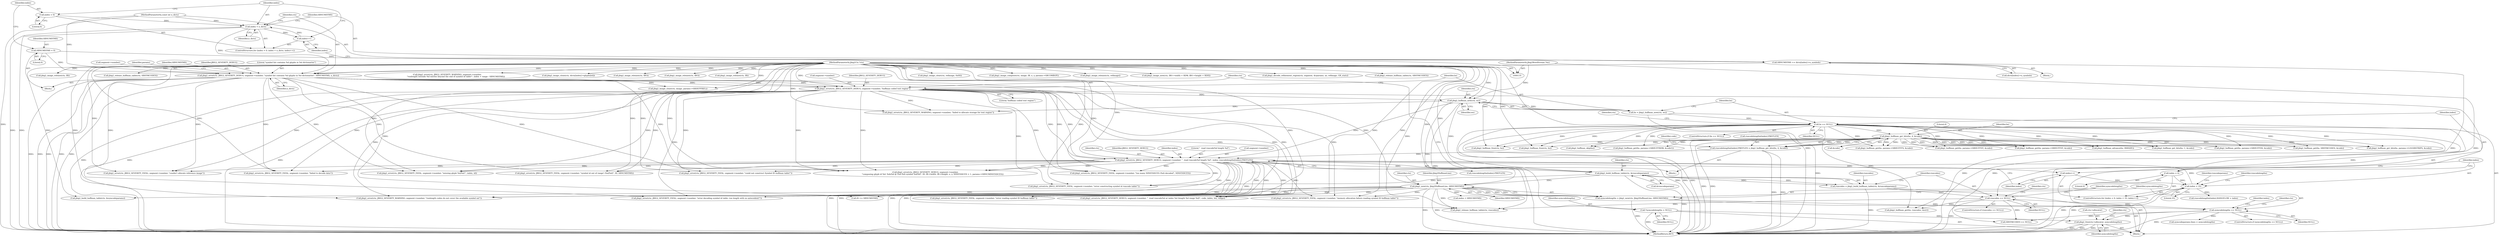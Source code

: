 digraph "0_ghostscript_e698d5c11d27212aa1098bc5b1673a3378563092_18@pointer" {
"1000625" [label="(Call,jbig2_free(ctx->allocator, symcodelengths))"];
"1000355" [label="(Call,symcodelengths == NULL)"];
"1000348" [label="(Call,symcodelengths = jbig2_new(ctx, Jbig2HuffmanLine, SBNUMSYMS))"];
"1000350" [label="(Call,jbig2_new(ctx, Jbig2HuffmanLine, SBNUMSYMS))"];
"1000327" [label="(Call,jbig2_build_huffman_table(ctx, &runcodeparams))"];
"1000297" [label="(Call,jbig2_error(ctx, JBIG2_SEVERITY_DEBUG, segment->number, \"  read runcode%d length %d\", index, runcodelengths[index].PREFLEN))"];
"1000239" [label="(Call,jbig2_huffman_new(ctx, ws))"];
"1000230" [label="(Call,jbig2_error(ctx, JBIG2_SEVERITY_DEBUG, segment->number, \"huffman coded text region\"))"];
"1000201" [label="(Call,jbig2_error(ctx, JBIG2_SEVERITY_DEBUG, segment->number, \"symbol list contains %d glyphs in %d dictionaries\", SBNUMSYMS, n_dicts))"];
"1000136" [label="(MethodParameterIn,Jbig2Ctx *ctx)"];
"1000181" [label="(Call,SBNUMSYMS = 0)"];
"1000194" [label="(Call,SBNUMSYMS += dicts[index]->n_symbols)"];
"1000188" [label="(Call,index < n_dicts)"];
"1000185" [label="(Call,index = 0)"];
"1000191" [label="(Call,index++)"];
"1000140" [label="(MethodParameterIn,const int n_dicts)"];
"1000146" [label="(MethodParameterIn,Jbig2WordStream *ws)"];
"1000261" [label="(Call,index < 35)"];
"1000258" [label="(Call,index = 0)"];
"1000264" [label="(Call,index++)"];
"1000267" [label="(Call,runcodelengths[index].PREFLEN = jbig2_huffman_get_bits(hs, 4, &code))"];
"1000273" [label="(Call,jbig2_huffman_get_bits(hs, 4, &code))"];
"1000243" [label="(Call,hs == NULL)"];
"1000237" [label="(Call,hs = jbig2_huffman_new(ctx, ws))"];
"1000332" [label="(Call,runcodes == NULL)"];
"1000325" [label="(Call,runcodes = jbig2_build_huffman_table(ctx, &runcodeparams))"];
"1000222" [label="(Call,*symcodelengths = NULL)"];
"1000233" [label="(Call,segment->number)"];
"1000276" [label="(Call,&code)"];
"1000929" [label="(Call,ID >= SBNUMSYMS)"];
"1000620" [label="(Call,jbig2_build_huffman_table(ctx, &symcodeparams))"];
"1001114" [label="(Call,jbig2_huffman_get(hs, params->SBHUFFRDW, &code1))"];
"1000182" [label="(Identifier,SBNUMSYMS)"];
"1000186" [label="(Identifier,index)"];
"1000209" [label="(Identifier,n_dicts)"];
"1000297" [label="(Call,jbig2_error(ctx, JBIG2_SEVERITY_DEBUG, segment->number, \"  read runcode%d length %d\", index, runcodelengths[index].PREFLEN))"];
"1000204" [label="(Call,segment->number)"];
"1000248" [label="(Identifier,ctx)"];
"1000190" [label="(Identifier,n_dicts)"];
"1000195" [label="(Identifier,SBNUMSYMS)"];
"1000337" [label="(Identifier,ctx)"];
"1000348" [label="(Call,symcodelengths = jbig2_new(ctx, Jbig2HuffmanLine, SBNUMSYMS))"];
"1000594" [label="(Call,jbig2_error(ctx, JBIG2_SEVERITY_WARNING, segment->number, \"runlength codes do not cover the available symbol set\"))"];
"1000437" [label="(Call,jbig2_error(ctx, JBIG2_SEVERITY_FATAL, segment->number, \"error decoding symbol id table: run length with no antecedent!\"))"];
"1000241" [label="(Identifier,ws)"];
"1000280" [label="(Identifier,code)"];
"1000267" [label="(Call,runcodelengths[index].PREFLEN = jbig2_huffman_get_bits(hs, 4, &code))"];
"1001584" [label="(MethodReturn,RET)"];
"1000355" [label="(Call,symcodelengths == NULL)"];
"1000231" [label="(Identifier,ctx)"];
"1000212" [label="(Identifier,params)"];
"1000764" [label="(Call,jbig2_huffman_get(hs, params->SBHUFFFS, &code))"];
"1000243" [label="(Call,hs == NULL)"];
"1000242" [label="(ControlStructure,if (hs == NULL))"];
"1000236" [label="(Literal,\"huffman coded text region\")"];
"1000146" [label="(MethodParameterIn,Jbig2WordStream *ws)"];
"1000399" [label="(Call,jbig2_error(ctx, JBIG2_SEVERITY_FATAL, segment->number, \"error reading symbol ID huffman table!\"))"];
"1000375" [label="(Call,index < SBNUMSYMS)"];
"1000259" [label="(Identifier,index)"];
"1000214" [label="(Block,)"];
"1000625" [label="(Call,jbig2_free(ctx->allocator, symcodelengths))"];
"1000230" [label="(Call,jbig2_error(ctx, JBIG2_SEVERITY_DEBUG, segment->number, \"huffman coded text region\"))"];
"1000273" [label="(Call,jbig2_huffman_get_bits(hs, 4, &code))"];
"1000305" [label="(Call,runcodelengths[index].PREFLEN)"];
"1000669" [label="(Call,jbig2_huffman_get(hs, params->SBHUFFDT, &code))"];
"1000274" [label="(Identifier,hs)"];
"1000986" [label="(Call,jbig2_error(ctx, JBIG2_SEVERITY_FATAL, segment->number, \"missing glyph %d/%d!\", index, id))"];
"1000326" [label="(Identifier,runcodes)"];
"1000356" [label="(Identifier,symcodelengths)"];
"1001231" [label="(Call,jbig2_image_clear(ctx, refimage, 0x00))"];
"1000334" [label="(Identifier,NULL)"];
"1000606" [label="(Call,symcodeparams.lines = symcodelengths)"];
"1000629" [label="(Identifier,symcodelengths)"];
"1000136" [label="(MethodParameterIn,Jbig2Ctx *ctx)"];
"1000935" [label="(Call,jbig2_error(ctx, JBIG2_SEVERITY_FATAL, segment->number, \"symbol id out of range! (%d/%d)\", ID, SBNUMSYMS))"];
"1001485" [label="(Call,jbig2_error(ctx, JBIG2_SEVERITY_DEBUG, segment->number,\n                        \"composing glyph id %d: %dx%d @ (%d,%d) symbol %d/%d\", ID, IB->width, IB->height, x, y, NINSTANCES + 1, params->SBNUMINSTANCES))"];
"1000189" [label="(Identifier,index)"];
"1000196" [label="(Call,dicts[index]->n_symbols)"];
"1000201" [label="(Call,jbig2_error(ctx, JBIG2_SEVERITY_DEBUG, segment->number, \"symbol list contains %d glyphs in %d dictionaries\", SBNUMSYMS, n_dicts))"];
"1000183" [label="(Literal,0)"];
"1000312" [label="(Identifier,runcodeparams)"];
"1000298" [label="(Identifier,ctx)"];
"1000264" [label="(Call,index++)"];
"1000208" [label="(Identifier,SBNUMSYMS)"];
"1000718" [label="(Call,jbig2_huffman_get(hs, params->SBHUFFDT, &code))"];
"1000354" [label="(ControlStructure,if (symcodelengths == NULL))"];
"1000353" [label="(Identifier,SBNUMSYMS)"];
"1001509" [label="(Call,jbig2_image_compose(ctx, image, IB, x, y, params->SBCOMBOP))"];
"1000245" [label="(Identifier,NULL)"];
"1000299" [label="(Identifier,JBIG2_SEVERITY_DEBUG)"];
"1000265" [label="(Identifier,index)"];
"1000140" [label="(MethodParameterIn,const int n_dicts)"];
"1000263" [label="(Literal,35)"];
"1001293" [label="(Call,jbig2_image_release(ctx, refimage))"];
"1000185" [label="(Call,index = 0)"];
"1000333" [label="(Identifier,runcodes)"];
"1000262" [label="(Identifier,index)"];
"1000349" [label="(Identifier,symcodelengths)"];
"1000357" [label="(Identifier,NULL)"];
"1000304" [label="(Identifier,index)"];
"1000807" [label="(Call,jbig2_error(ctx, JBIG2_SEVERITY_FATAL, segment->number, \"too many NINSTANCES (%d) decoded\", NINSTANCES))"];
"1000616" [label="(Call,jbig2_huffman_skip(hs))"];
"1000224" [label="(Identifier,NULL)"];
"1001195" [label="(Call,jbig2_image_new(ctx, IBO->width + RDW, IBO->height + RDH))"];
"1000188" [label="(Call,index < n_dicts)"];
"1000270" [label="(Identifier,runcodelengths)"];
"1001280" [label="(Call,jbig2_decode_refinement_region(ctx, segment, &rparams, as, refimage, GR_stats))"];
"1000239" [label="(Call,jbig2_huffman_new(ctx, ws))"];
"1001579" [label="(Call,jbig2_huffman_free(ctx, hs))"];
"1001220" [label="(Call,jbig2_release_huffman_table(ctx, SBSYMCODES))"];
"1000203" [label="(Identifier,JBIG2_SEVERITY_DEBUG)"];
"1001523" [label="(Call,jbig2_image_release(ctx, IB))"];
"1000257" [label="(ControlStructure,for (index = 0; index < 35; index++))"];
"1000359" [label="(Call,jbig2_error(ctx, JBIG2_SEVERITY_FATAL, segment->number, \"memory allocation failure reading symbol ID huffman table!\"))"];
"1000184" [label="(ControlStructure,for (index = 0; index < n_dicts; index++))"];
"1000223" [label="(Identifier,symcodelengths)"];
"1000631" [label="(Identifier,ctx)"];
"1000202" [label="(Identifier,ctx)"];
"1001008" [label="(Call,jbig2_huffman_get_bits(hs, 1, &code))"];
"1000207" [label="(Literal,\"symbol list contains %d glyphs in %d dictionaries\")"];
"1000630" [label="(Call,jbig2_release_huffman_table(ctx, runcodes))"];
"1000325" [label="(Call,runcodes = jbig2_build_huffman_table(ctx, &runcodeparams))"];
"1000331" [label="(ControlStructure,if (runcodes == NULL))"];
"1000191" [label="(Call,index++)"];
"1000381" [label="(Call,jbig2_huffman_get(hs, runcodes, &err))"];
"1000275" [label="(Literal,4)"];
"1000645" [label="(Call,jbig2_huffman_free(ctx, hs))"];
"1000823" [label="(Call,jbig2_huffman_get(hs, params->SBHUFFDS, &code))"];
"1000329" [label="(Call,&runcodeparams)"];
"1000512" [label="(Call,jbig2_error(ctx, JBIG2_SEVERITY_DEBUG, segment->number, \"  read runcode%d at index %d (length %d range %d)\", code, index, len, range))"];
"1001308" [label="(Call,jbig2_huffman_advance(hs, BMSIZE))"];
"1001576" [label="(Call,jbig2_release_huffman_table(ctx, SBSYMCODES))"];
"1000187" [label="(Literal,0)"];
"1000260" [label="(Literal,0)"];
"1000181" [label="(Call,SBNUMSYMS = 0)"];
"1000240" [label="(Identifier,ctx)"];
"1000638" [label="(Call,jbig2_error(ctx, JBIG2_SEVERITY_FATAL, segment->number, \"could not construct Symbol ID huffman table!\"))"];
"1000268" [label="(Call,runcodelengths[index].PREFLEN)"];
"1000372" [label="(Identifier,index)"];
"1000905" [label="(Call,jbig2_huffman_get(hs, SBSYMCODES, &code))"];
"1001224" [label="(Call,jbig2_error(ctx, JBIG2_SEVERITY_FATAL, segment->number, \"couldn't allocate reference image\"))"];
"1000303" [label="(Literal,\"  read runcode%d length %d\")"];
"1000656" [label="(Call,jbig2_image_clear(ctx, image, params->SBDEFPIXEL))"];
"1000530" [label="(Call,jbig2_error(ctx, JBIG2_SEVERITY_WARNING, segment->number,\n                            \"runlength extends %d entries beyond the end of symbol id table!\", index + range - SBNUMSYMS))"];
"1000350" [label="(Call,jbig2_new(ctx, Jbig2HuffmanLine, SBNUMSYMS))"];
"1000626" [label="(Call,ctx->allocator)"];
"1000258" [label="(Call,index = 0)"];
"1000352" [label="(Identifier,Jbig2HuffmanLine)"];
"1000194" [label="(Call,SBNUMSYMS += dicts[index]->n_symbols)"];
"1000327" [label="(Call,jbig2_build_huffman_table(ctx, &runcodeparams))"];
"1000634" [label="(Call,SBSYMCODES == NULL)"];
"1000193" [label="(Block,)"];
"1000870" [label="(Call,jbig2_huffman_get_bits(hs, params->LOGSBSTRIPS, &code))"];
"1000971" [label="(Call,jbig2_image_clone(ctx, dicts[index]->glyphs[id]))"];
"1001212" [label="(Call,jbig2_image_release(ctx, IBO))"];
"1000244" [label="(Identifier,hs)"];
"1001300" [label="(Call,jbig2_image_release(ctx, IBO))"];
"1001567" [label="(Call,jbig2_image_release(ctx, IB))"];
"1000222" [label="(Call,*symcodelengths = NULL)"];
"1000290" [label="(Call,runcodelengths[index].RANGELOW = index)"];
"1000247" [label="(Call,jbig2_error(ctx, JBIG2_SEVERITY_WARNING, segment->number, \"failed to allocate storage for text region\"))"];
"1000328" [label="(Identifier,ctx)"];
"1001182" [label="(Call,jbig2_error(ctx, JBIG2_SEVERITY_FATAL, segment->number, \"failed to decode data\"))"];
"1000238" [label="(Identifier,hs)"];
"1000192" [label="(Identifier,index)"];
"1000261" [label="(Call,index < 35)"];
"1000232" [label="(Identifier,JBIG2_SEVERITY_DEBUG)"];
"1000237" [label="(Call,hs = jbig2_huffman_new(ctx, ws))"];
"1000360" [label="(Identifier,ctx)"];
"1000300" [label="(Call,segment->number)"];
"1000332" [label="(Call,runcodes == NULL)"];
"1000351" [label="(Identifier,ctx)"];
"1000266" [label="(Block,)"];
"1000147" [label="(Block,)"];
"1000336" [label="(Call,jbig2_error(ctx, JBIG2_SEVERITY_FATAL, segment->number, \"error constructing symbol id runcode table!\"))"];
"1000625" -> "1000214"  [label="AST: "];
"1000625" -> "1000629"  [label="CFG: "];
"1000626" -> "1000625"  [label="AST: "];
"1000629" -> "1000625"  [label="AST: "];
"1000631" -> "1000625"  [label="CFG: "];
"1000625" -> "1001584"  [label="DDG: "];
"1000625" -> "1001584"  [label="DDG: "];
"1000625" -> "1001584"  [label="DDG: "];
"1000355" -> "1000625"  [label="DDG: "];
"1000222" -> "1000625"  [label="DDG: "];
"1000355" -> "1000354"  [label="AST: "];
"1000355" -> "1000357"  [label="CFG: "];
"1000356" -> "1000355"  [label="AST: "];
"1000357" -> "1000355"  [label="AST: "];
"1000360" -> "1000355"  [label="CFG: "];
"1000372" -> "1000355"  [label="CFG: "];
"1000355" -> "1001584"  [label="DDG: "];
"1000348" -> "1000355"  [label="DDG: "];
"1000332" -> "1000355"  [label="DDG: "];
"1000355" -> "1000606"  [label="DDG: "];
"1000355" -> "1000634"  [label="DDG: "];
"1000348" -> "1000214"  [label="AST: "];
"1000348" -> "1000350"  [label="CFG: "];
"1000349" -> "1000348"  [label="AST: "];
"1000350" -> "1000348"  [label="AST: "];
"1000356" -> "1000348"  [label="CFG: "];
"1000348" -> "1001584"  [label="DDG: "];
"1000350" -> "1000348"  [label="DDG: "];
"1000350" -> "1000348"  [label="DDG: "];
"1000350" -> "1000348"  [label="DDG: "];
"1000350" -> "1000353"  [label="CFG: "];
"1000351" -> "1000350"  [label="AST: "];
"1000352" -> "1000350"  [label="AST: "];
"1000353" -> "1000350"  [label="AST: "];
"1000350" -> "1001584"  [label="DDG: "];
"1000350" -> "1001584"  [label="DDG: "];
"1000327" -> "1000350"  [label="DDG: "];
"1000136" -> "1000350"  [label="DDG: "];
"1000201" -> "1000350"  [label="DDG: "];
"1000350" -> "1000359"  [label="DDG: "];
"1000350" -> "1000375"  [label="DDG: "];
"1000350" -> "1000399"  [label="DDG: "];
"1000350" -> "1000437"  [label="DDG: "];
"1000350" -> "1000512"  [label="DDG: "];
"1000350" -> "1000594"  [label="DDG: "];
"1000350" -> "1000620"  [label="DDG: "];
"1000350" -> "1000630"  [label="DDG: "];
"1000350" -> "1000929"  [label="DDG: "];
"1000327" -> "1000325"  [label="AST: "];
"1000327" -> "1000329"  [label="CFG: "];
"1000328" -> "1000327"  [label="AST: "];
"1000329" -> "1000327"  [label="AST: "];
"1000325" -> "1000327"  [label="CFG: "];
"1000327" -> "1001584"  [label="DDG: "];
"1000327" -> "1000325"  [label="DDG: "];
"1000327" -> "1000325"  [label="DDG: "];
"1000297" -> "1000327"  [label="DDG: "];
"1000239" -> "1000327"  [label="DDG: "];
"1000136" -> "1000327"  [label="DDG: "];
"1000327" -> "1000336"  [label="DDG: "];
"1000297" -> "1000266"  [label="AST: "];
"1000297" -> "1000305"  [label="CFG: "];
"1000298" -> "1000297"  [label="AST: "];
"1000299" -> "1000297"  [label="AST: "];
"1000300" -> "1000297"  [label="AST: "];
"1000303" -> "1000297"  [label="AST: "];
"1000304" -> "1000297"  [label="AST: "];
"1000305" -> "1000297"  [label="AST: "];
"1000265" -> "1000297"  [label="CFG: "];
"1000297" -> "1001584"  [label="DDG: "];
"1000297" -> "1001584"  [label="DDG: "];
"1000297" -> "1001584"  [label="DDG: "];
"1000297" -> "1001584"  [label="DDG: "];
"1000297" -> "1000264"  [label="DDG: "];
"1000239" -> "1000297"  [label="DDG: "];
"1000136" -> "1000297"  [label="DDG: "];
"1000230" -> "1000297"  [label="DDG: "];
"1000230" -> "1000297"  [label="DDG: "];
"1000261" -> "1000297"  [label="DDG: "];
"1000267" -> "1000297"  [label="DDG: "];
"1000297" -> "1000336"  [label="DDG: "];
"1000297" -> "1000359"  [label="DDG: "];
"1000297" -> "1000399"  [label="DDG: "];
"1000297" -> "1000437"  [label="DDG: "];
"1000297" -> "1000512"  [label="DDG: "];
"1000297" -> "1000512"  [label="DDG: "];
"1000297" -> "1000594"  [label="DDG: "];
"1000297" -> "1000630"  [label="DDG: "];
"1000297" -> "1000638"  [label="DDG: "];
"1000297" -> "1000807"  [label="DDG: "];
"1000297" -> "1000935"  [label="DDG: "];
"1000297" -> "1000986"  [label="DDG: "];
"1000297" -> "1001182"  [label="DDG: "];
"1000297" -> "1001224"  [label="DDG: "];
"1000297" -> "1001485"  [label="DDG: "];
"1000297" -> "1001485"  [label="DDG: "];
"1000239" -> "1000237"  [label="AST: "];
"1000239" -> "1000241"  [label="CFG: "];
"1000240" -> "1000239"  [label="AST: "];
"1000241" -> "1000239"  [label="AST: "];
"1000237" -> "1000239"  [label="CFG: "];
"1000239" -> "1001584"  [label="DDG: "];
"1000239" -> "1000237"  [label="DDG: "];
"1000239" -> "1000237"  [label="DDG: "];
"1000230" -> "1000239"  [label="DDG: "];
"1000136" -> "1000239"  [label="DDG: "];
"1000146" -> "1000239"  [label="DDG: "];
"1000239" -> "1000247"  [label="DDG: "];
"1000239" -> "1000630"  [label="DDG: "];
"1000230" -> "1000214"  [label="AST: "];
"1000230" -> "1000236"  [label="CFG: "];
"1000231" -> "1000230"  [label="AST: "];
"1000232" -> "1000230"  [label="AST: "];
"1000233" -> "1000230"  [label="AST: "];
"1000236" -> "1000230"  [label="AST: "];
"1000238" -> "1000230"  [label="CFG: "];
"1000230" -> "1001584"  [label="DDG: "];
"1000230" -> "1001584"  [label="DDG: "];
"1000230" -> "1001584"  [label="DDG: "];
"1000201" -> "1000230"  [label="DDG: "];
"1000201" -> "1000230"  [label="DDG: "];
"1000201" -> "1000230"  [label="DDG: "];
"1000136" -> "1000230"  [label="DDG: "];
"1000230" -> "1000247"  [label="DDG: "];
"1000230" -> "1000336"  [label="DDG: "];
"1000230" -> "1000359"  [label="DDG: "];
"1000230" -> "1000399"  [label="DDG: "];
"1000230" -> "1000437"  [label="DDG: "];
"1000230" -> "1000512"  [label="DDG: "];
"1000230" -> "1000512"  [label="DDG: "];
"1000230" -> "1000594"  [label="DDG: "];
"1000230" -> "1000638"  [label="DDG: "];
"1000230" -> "1000807"  [label="DDG: "];
"1000230" -> "1000935"  [label="DDG: "];
"1000230" -> "1000986"  [label="DDG: "];
"1000230" -> "1001182"  [label="DDG: "];
"1000230" -> "1001224"  [label="DDG: "];
"1000230" -> "1001485"  [label="DDG: "];
"1000230" -> "1001485"  [label="DDG: "];
"1000201" -> "1000147"  [label="AST: "];
"1000201" -> "1000209"  [label="CFG: "];
"1000202" -> "1000201"  [label="AST: "];
"1000203" -> "1000201"  [label="AST: "];
"1000204" -> "1000201"  [label="AST: "];
"1000207" -> "1000201"  [label="AST: "];
"1000208" -> "1000201"  [label="AST: "];
"1000209" -> "1000201"  [label="AST: "];
"1000212" -> "1000201"  [label="CFG: "];
"1000201" -> "1001584"  [label="DDG: "];
"1000201" -> "1001584"  [label="DDG: "];
"1000201" -> "1001584"  [label="DDG: "];
"1000201" -> "1001584"  [label="DDG: "];
"1000201" -> "1001584"  [label="DDG: "];
"1000136" -> "1000201"  [label="DDG: "];
"1000181" -> "1000201"  [label="DDG: "];
"1000194" -> "1000201"  [label="DDG: "];
"1000188" -> "1000201"  [label="DDG: "];
"1000140" -> "1000201"  [label="DDG: "];
"1000201" -> "1000656"  [label="DDG: "];
"1000201" -> "1000807"  [label="DDG: "];
"1000201" -> "1000929"  [label="DDG: "];
"1000201" -> "1000935"  [label="DDG: "];
"1000201" -> "1000986"  [label="DDG: "];
"1000201" -> "1001182"  [label="DDG: "];
"1000201" -> "1001224"  [label="DDG: "];
"1000201" -> "1001485"  [label="DDG: "];
"1000201" -> "1001485"  [label="DDG: "];
"1000136" -> "1000135"  [label="AST: "];
"1000136" -> "1001584"  [label="DDG: "];
"1000136" -> "1000247"  [label="DDG: "];
"1000136" -> "1000336"  [label="DDG: "];
"1000136" -> "1000359"  [label="DDG: "];
"1000136" -> "1000399"  [label="DDG: "];
"1000136" -> "1000437"  [label="DDG: "];
"1000136" -> "1000512"  [label="DDG: "];
"1000136" -> "1000530"  [label="DDG: "];
"1000136" -> "1000594"  [label="DDG: "];
"1000136" -> "1000620"  [label="DDG: "];
"1000136" -> "1000630"  [label="DDG: "];
"1000136" -> "1000638"  [label="DDG: "];
"1000136" -> "1000645"  [label="DDG: "];
"1000136" -> "1000656"  [label="DDG: "];
"1000136" -> "1000807"  [label="DDG: "];
"1000136" -> "1000935"  [label="DDG: "];
"1000136" -> "1000971"  [label="DDG: "];
"1000136" -> "1000986"  [label="DDG: "];
"1000136" -> "1001182"  [label="DDG: "];
"1000136" -> "1001195"  [label="DDG: "];
"1000136" -> "1001212"  [label="DDG: "];
"1000136" -> "1001220"  [label="DDG: "];
"1000136" -> "1001224"  [label="DDG: "];
"1000136" -> "1001231"  [label="DDG: "];
"1000136" -> "1001280"  [label="DDG: "];
"1000136" -> "1001293"  [label="DDG: "];
"1000136" -> "1001300"  [label="DDG: "];
"1000136" -> "1001485"  [label="DDG: "];
"1000136" -> "1001509"  [label="DDG: "];
"1000136" -> "1001523"  [label="DDG: "];
"1000136" -> "1001567"  [label="DDG: "];
"1000136" -> "1001576"  [label="DDG: "];
"1000136" -> "1001579"  [label="DDG: "];
"1000181" -> "1000147"  [label="AST: "];
"1000181" -> "1000183"  [label="CFG: "];
"1000182" -> "1000181"  [label="AST: "];
"1000183" -> "1000181"  [label="AST: "];
"1000186" -> "1000181"  [label="CFG: "];
"1000181" -> "1000194"  [label="DDG: "];
"1000194" -> "1000193"  [label="AST: "];
"1000194" -> "1000196"  [label="CFG: "];
"1000195" -> "1000194"  [label="AST: "];
"1000196" -> "1000194"  [label="AST: "];
"1000192" -> "1000194"  [label="CFG: "];
"1000194" -> "1001584"  [label="DDG: "];
"1000188" -> "1000184"  [label="AST: "];
"1000188" -> "1000190"  [label="CFG: "];
"1000189" -> "1000188"  [label="AST: "];
"1000190" -> "1000188"  [label="AST: "];
"1000195" -> "1000188"  [label="CFG: "];
"1000202" -> "1000188"  [label="CFG: "];
"1000188" -> "1001584"  [label="DDG: "];
"1000188" -> "1001584"  [label="DDG: "];
"1000185" -> "1000188"  [label="DDG: "];
"1000191" -> "1000188"  [label="DDG: "];
"1000140" -> "1000188"  [label="DDG: "];
"1000188" -> "1000191"  [label="DDG: "];
"1000185" -> "1000184"  [label="AST: "];
"1000185" -> "1000187"  [label="CFG: "];
"1000186" -> "1000185"  [label="AST: "];
"1000187" -> "1000185"  [label="AST: "];
"1000189" -> "1000185"  [label="CFG: "];
"1000191" -> "1000184"  [label="AST: "];
"1000191" -> "1000192"  [label="CFG: "];
"1000192" -> "1000191"  [label="AST: "];
"1000189" -> "1000191"  [label="CFG: "];
"1000140" -> "1000135"  [label="AST: "];
"1000140" -> "1001584"  [label="DDG: "];
"1000146" -> "1000135"  [label="AST: "];
"1000146" -> "1001584"  [label="DDG: "];
"1000261" -> "1000257"  [label="AST: "];
"1000261" -> "1000263"  [label="CFG: "];
"1000262" -> "1000261"  [label="AST: "];
"1000263" -> "1000261"  [label="AST: "];
"1000270" -> "1000261"  [label="CFG: "];
"1000312" -> "1000261"  [label="CFG: "];
"1000261" -> "1001584"  [label="DDG: "];
"1000261" -> "1001584"  [label="DDG: "];
"1000258" -> "1000261"  [label="DDG: "];
"1000264" -> "1000261"  [label="DDG: "];
"1000261" -> "1000290"  [label="DDG: "];
"1000258" -> "1000257"  [label="AST: "];
"1000258" -> "1000260"  [label="CFG: "];
"1000259" -> "1000258"  [label="AST: "];
"1000260" -> "1000258"  [label="AST: "];
"1000262" -> "1000258"  [label="CFG: "];
"1000264" -> "1000257"  [label="AST: "];
"1000264" -> "1000265"  [label="CFG: "];
"1000265" -> "1000264"  [label="AST: "];
"1000262" -> "1000264"  [label="CFG: "];
"1000267" -> "1000266"  [label="AST: "];
"1000267" -> "1000273"  [label="CFG: "];
"1000268" -> "1000267"  [label="AST: "];
"1000273" -> "1000267"  [label="AST: "];
"1000280" -> "1000267"  [label="CFG: "];
"1000267" -> "1001584"  [label="DDG: "];
"1000267" -> "1001584"  [label="DDG: "];
"1000273" -> "1000267"  [label="DDG: "];
"1000273" -> "1000267"  [label="DDG: "];
"1000273" -> "1000267"  [label="DDG: "];
"1000273" -> "1000276"  [label="CFG: "];
"1000274" -> "1000273"  [label="AST: "];
"1000275" -> "1000273"  [label="AST: "];
"1000276" -> "1000273"  [label="AST: "];
"1000273" -> "1001584"  [label="DDG: "];
"1000273" -> "1001584"  [label="DDG: "];
"1000243" -> "1000273"  [label="DDG: "];
"1000273" -> "1000381"  [label="DDG: "];
"1000273" -> "1000616"  [label="DDG: "];
"1000273" -> "1000645"  [label="DDG: "];
"1000273" -> "1000669"  [label="DDG: "];
"1000273" -> "1000669"  [label="DDG: "];
"1000273" -> "1000718"  [label="DDG: "];
"1000273" -> "1000718"  [label="DDG: "];
"1000273" -> "1000764"  [label="DDG: "];
"1000273" -> "1000764"  [label="DDG: "];
"1000273" -> "1000823"  [label="DDG: "];
"1000273" -> "1000823"  [label="DDG: "];
"1000273" -> "1000870"  [label="DDG: "];
"1000273" -> "1000870"  [label="DDG: "];
"1000273" -> "1000905"  [label="DDG: "];
"1000273" -> "1000905"  [label="DDG: "];
"1000273" -> "1001008"  [label="DDG: "];
"1000273" -> "1001008"  [label="DDG: "];
"1000273" -> "1001114"  [label="DDG: "];
"1000273" -> "1001308"  [label="DDG: "];
"1000273" -> "1001579"  [label="DDG: "];
"1000243" -> "1000242"  [label="AST: "];
"1000243" -> "1000245"  [label="CFG: "];
"1000244" -> "1000243"  [label="AST: "];
"1000245" -> "1000243"  [label="AST: "];
"1000248" -> "1000243"  [label="CFG: "];
"1000259" -> "1000243"  [label="CFG: "];
"1000243" -> "1001584"  [label="DDG: "];
"1000243" -> "1001584"  [label="DDG: "];
"1000243" -> "1001584"  [label="DDG: "];
"1000237" -> "1000243"  [label="DDG: "];
"1000243" -> "1000332"  [label="DDG: "];
"1000243" -> "1000381"  [label="DDG: "];
"1000243" -> "1000616"  [label="DDG: "];
"1000243" -> "1000634"  [label="DDG: "];
"1000243" -> "1000645"  [label="DDG: "];
"1000243" -> "1000669"  [label="DDG: "];
"1000243" -> "1000718"  [label="DDG: "];
"1000243" -> "1000764"  [label="DDG: "];
"1000243" -> "1000823"  [label="DDG: "];
"1000243" -> "1000870"  [label="DDG: "];
"1000243" -> "1000905"  [label="DDG: "];
"1000243" -> "1001008"  [label="DDG: "];
"1000243" -> "1001114"  [label="DDG: "];
"1000243" -> "1001308"  [label="DDG: "];
"1000243" -> "1001579"  [label="DDG: "];
"1000237" -> "1000214"  [label="AST: "];
"1000238" -> "1000237"  [label="AST: "];
"1000244" -> "1000237"  [label="CFG: "];
"1000237" -> "1001584"  [label="DDG: "];
"1000332" -> "1000331"  [label="AST: "];
"1000332" -> "1000334"  [label="CFG: "];
"1000333" -> "1000332"  [label="AST: "];
"1000334" -> "1000332"  [label="AST: "];
"1000337" -> "1000332"  [label="CFG: "];
"1000349" -> "1000332"  [label="CFG: "];
"1000332" -> "1001584"  [label="DDG: "];
"1000325" -> "1000332"  [label="DDG: "];
"1000332" -> "1000381"  [label="DDG: "];
"1000332" -> "1000630"  [label="DDG: "];
"1000332" -> "1000634"  [label="DDG: "];
"1000325" -> "1000214"  [label="AST: "];
"1000326" -> "1000325"  [label="AST: "];
"1000333" -> "1000325"  [label="CFG: "];
"1000325" -> "1001584"  [label="DDG: "];
"1000222" -> "1000214"  [label="AST: "];
"1000222" -> "1000224"  [label="CFG: "];
"1000223" -> "1000222"  [label="AST: "];
"1000224" -> "1000222"  [label="AST: "];
"1000231" -> "1000222"  [label="CFG: "];
"1000222" -> "1001584"  [label="DDG: "];
}
